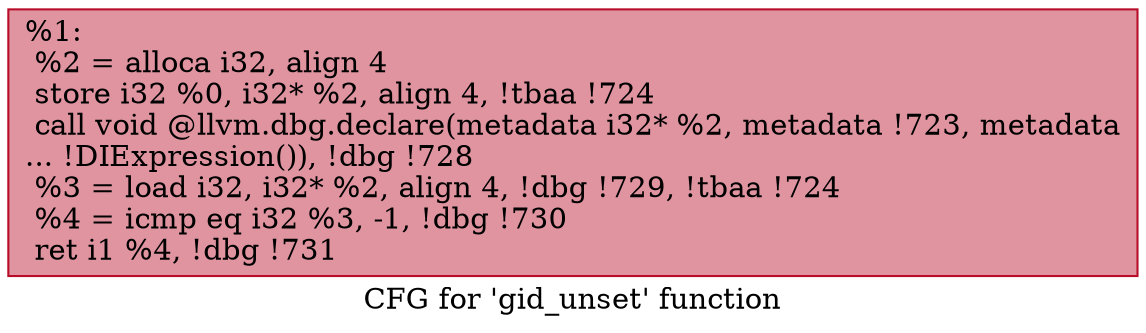 digraph "CFG for 'gid_unset' function" {
	label="CFG for 'gid_unset' function";

	Node0x1016260 [shape=record,color="#b70d28ff", style=filled, fillcolor="#b70d2870",label="{%1:\l  %2 = alloca i32, align 4\l  store i32 %0, i32* %2, align 4, !tbaa !724\l  call void @llvm.dbg.declare(metadata i32* %2, metadata !723, metadata\l... !DIExpression()), !dbg !728\l  %3 = load i32, i32* %2, align 4, !dbg !729, !tbaa !724\l  %4 = icmp eq i32 %3, -1, !dbg !730\l  ret i1 %4, !dbg !731\l}"];
}
